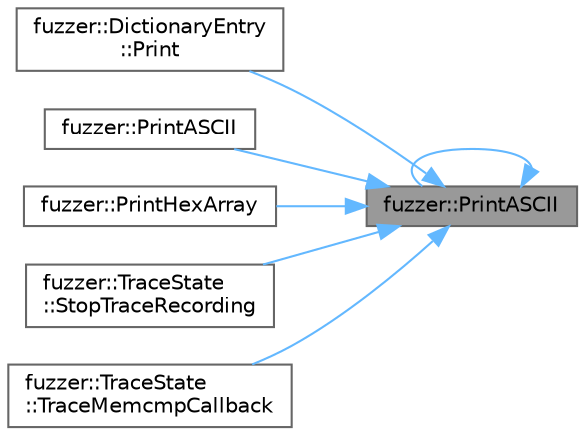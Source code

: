 digraph "fuzzer::PrintASCII"
{
 // LATEX_PDF_SIZE
  bgcolor="transparent";
  edge [fontname=Helvetica,fontsize=10,labelfontname=Helvetica,labelfontsize=10];
  node [fontname=Helvetica,fontsize=10,shape=box,height=0.2,width=0.4];
  rankdir="RL";
  Node1 [id="Node000001",label="fuzzer::PrintASCII",height=0.2,width=0.4,color="gray40", fillcolor="grey60", style="filled", fontcolor="black",tooltip=" "];
  Node1 -> Node2 [id="edge1_Node000001_Node000002",dir="back",color="steelblue1",style="solid",tooltip=" "];
  Node2 [id="Node000002",label="fuzzer::DictionaryEntry\l::Print",height=0.2,width=0.4,color="grey40", fillcolor="white", style="filled",URL="$classfuzzer_1_1_dictionary_entry.html#a7b5d7ff5db0c5f0478df3c3787fa3e49",tooltip=" "];
  Node1 -> Node1 [id="edge2_Node000001_Node000001",dir="back",color="steelblue1",style="solid",tooltip=" "];
  Node1 -> Node3 [id="edge3_Node000001_Node000003",dir="back",color="steelblue1",style="solid",tooltip=" "];
  Node3 [id="Node000003",label="fuzzer::PrintASCII",height=0.2,width=0.4,color="grey40", fillcolor="white", style="filled",URL="$namespacefuzzer.html#a7e24a690f67aa1e659944fdb93eb5dfb",tooltip=" "];
  Node1 -> Node4 [id="edge4_Node000001_Node000004",dir="back",color="steelblue1",style="solid",tooltip=" "];
  Node4 [id="Node000004",label="fuzzer::PrintHexArray",height=0.2,width=0.4,color="grey40", fillcolor="white", style="filled",URL="$namespacefuzzer.html#a41a7a4870f5f7cd64769b372245fb54a",tooltip=" "];
  Node1 -> Node5 [id="edge5_Node000001_Node000005",dir="back",color="steelblue1",style="solid",tooltip=" "];
  Node5 [id="Node000005",label="fuzzer::TraceState\l::StopTraceRecording",height=0.2,width=0.4,color="grey40", fillcolor="white", style="filled",URL="$classfuzzer_1_1_trace_state.html#a7e610df0349a397e09d67a10c251dc07",tooltip=" "];
  Node1 -> Node6 [id="edge6_Node000001_Node000006",dir="back",color="steelblue1",style="solid",tooltip=" "];
  Node6 [id="Node000006",label="fuzzer::TraceState\l::TraceMemcmpCallback",height=0.2,width=0.4,color="grey40", fillcolor="white", style="filled",URL="$classfuzzer_1_1_trace_state.html#a19ca7e78b3705def9767cef2d55d04ca",tooltip=" "];
}
